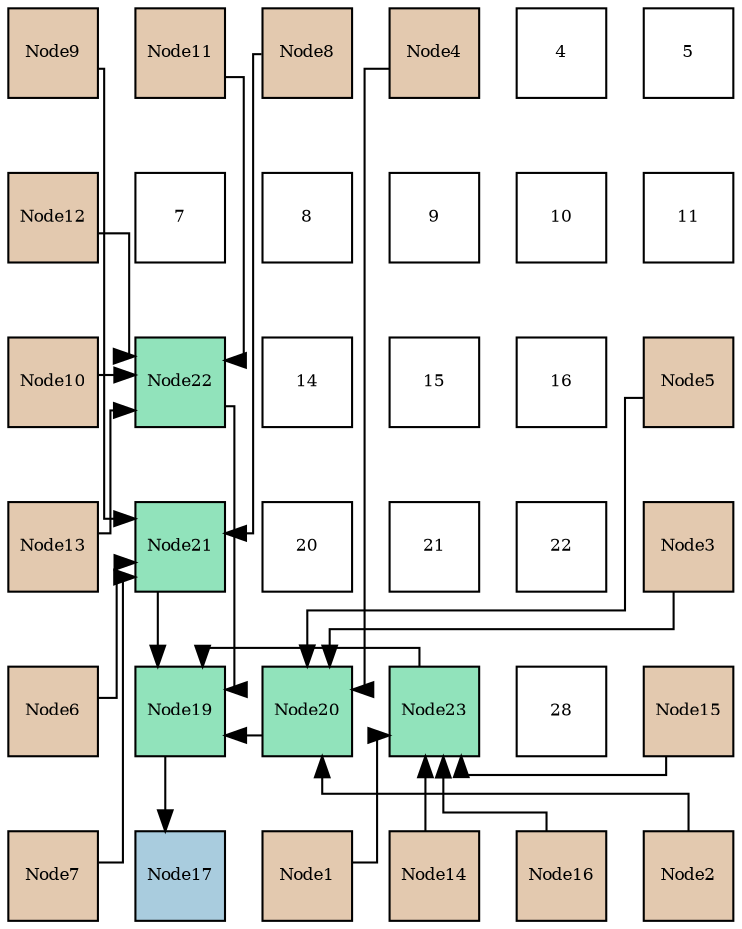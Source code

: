 digraph layout{
 rankdir=TB;
 splines=ortho;
 node [style=filled shape=square fixedsize=true width=0.6];
0[label="Node9", fontsize=8, fillcolor="#e3c9af"];
1[label="Node11", fontsize=8, fillcolor="#e3c9af"];
2[label="Node8", fontsize=8, fillcolor="#e3c9af"];
3[label="Node4", fontsize=8, fillcolor="#e3c9af"];
4[label="4", fontsize=8, fillcolor="#ffffff"];
5[label="5", fontsize=8, fillcolor="#ffffff"];
6[label="Node12", fontsize=8, fillcolor="#e3c9af"];
7[label="7", fontsize=8, fillcolor="#ffffff"];
8[label="8", fontsize=8, fillcolor="#ffffff"];
9[label="9", fontsize=8, fillcolor="#ffffff"];
10[label="10", fontsize=8, fillcolor="#ffffff"];
11[label="11", fontsize=8, fillcolor="#ffffff"];
12[label="Node10", fontsize=8, fillcolor="#e3c9af"];
13[label="Node22", fontsize=8, fillcolor="#91e3bb"];
14[label="14", fontsize=8, fillcolor="#ffffff"];
15[label="15", fontsize=8, fillcolor="#ffffff"];
16[label="16", fontsize=8, fillcolor="#ffffff"];
17[label="Node5", fontsize=8, fillcolor="#e3c9af"];
18[label="Node13", fontsize=8, fillcolor="#e3c9af"];
19[label="Node21", fontsize=8, fillcolor="#91e3bb"];
20[label="20", fontsize=8, fillcolor="#ffffff"];
21[label="21", fontsize=8, fillcolor="#ffffff"];
22[label="22", fontsize=8, fillcolor="#ffffff"];
23[label="Node3", fontsize=8, fillcolor="#e3c9af"];
24[label="Node6", fontsize=8, fillcolor="#e3c9af"];
25[label="Node19", fontsize=8, fillcolor="#91e3bb"];
26[label="Node20", fontsize=8, fillcolor="#91e3bb"];
27[label="Node23", fontsize=8, fillcolor="#91e3bb"];
28[label="28", fontsize=8, fillcolor="#ffffff"];
29[label="Node15", fontsize=8, fillcolor="#e3c9af"];
30[label="Node7", fontsize=8, fillcolor="#e3c9af"];
31[label="Node17", fontsize=8, fillcolor="#a9ccde"];
32[label="Node1", fontsize=8, fillcolor="#e3c9af"];
33[label="Node14", fontsize=8, fillcolor="#e3c9af"];
34[label="Node16", fontsize=8, fillcolor="#e3c9af"];
35[label="Node2", fontsize=8, fillcolor="#e3c9af"];
edge [constraint=false, style=vis];25 -> 31;
26 -> 25;
19 -> 25;
13 -> 25;
27 -> 25;
35 -> 26;
23 -> 26;
3 -> 26;
17 -> 26;
24 -> 19;
30 -> 19;
2 -> 19;
0 -> 19;
12 -> 13;
1 -> 13;
6 -> 13;
18 -> 13;
32 -> 27;
33 -> 27;
29 -> 27;
34 -> 27;
edge [constraint=true, style=invis];
0 -> 6 -> 12 -> 18 -> 24 -> 30;
1 -> 7 -> 13 -> 19 -> 25 -> 31;
2 -> 8 -> 14 -> 20 -> 26 -> 32;
3 -> 9 -> 15 -> 21 -> 27 -> 33;
4 -> 10 -> 16 -> 22 -> 28 -> 34;
5 -> 11 -> 17 -> 23 -> 29 -> 35;
rank = same {0 -> 1 -> 2 -> 3 -> 4 -> 5};
rank = same {6 -> 7 -> 8 -> 9 -> 10 -> 11};
rank = same {12 -> 13 -> 14 -> 15 -> 16 -> 17};
rank = same {18 -> 19 -> 20 -> 21 -> 22 -> 23};
rank = same {24 -> 25 -> 26 -> 27 -> 28 -> 29};
rank = same {30 -> 31 -> 32 -> 33 -> 34 -> 35};
}